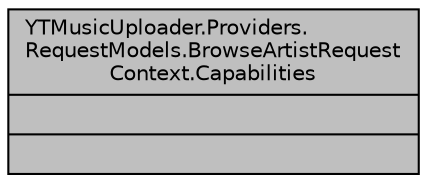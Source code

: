 digraph "YTMusicUploader.Providers.RequestModels.BrowseArtistRequestContext.Capabilities"
{
 // LATEX_PDF_SIZE
  edge [fontname="Helvetica",fontsize="10",labelfontname="Helvetica",labelfontsize="10"];
  node [fontname="Helvetica",fontsize="10",shape=record];
  Node1 [label="{YTMusicUploader.Providers.\lRequestModels.BrowseArtistRequest\lContext.Capabilities\n||}",height=0.2,width=0.4,color="black", fillcolor="grey75", style="filled", fontcolor="black",tooltip=" "];
}
